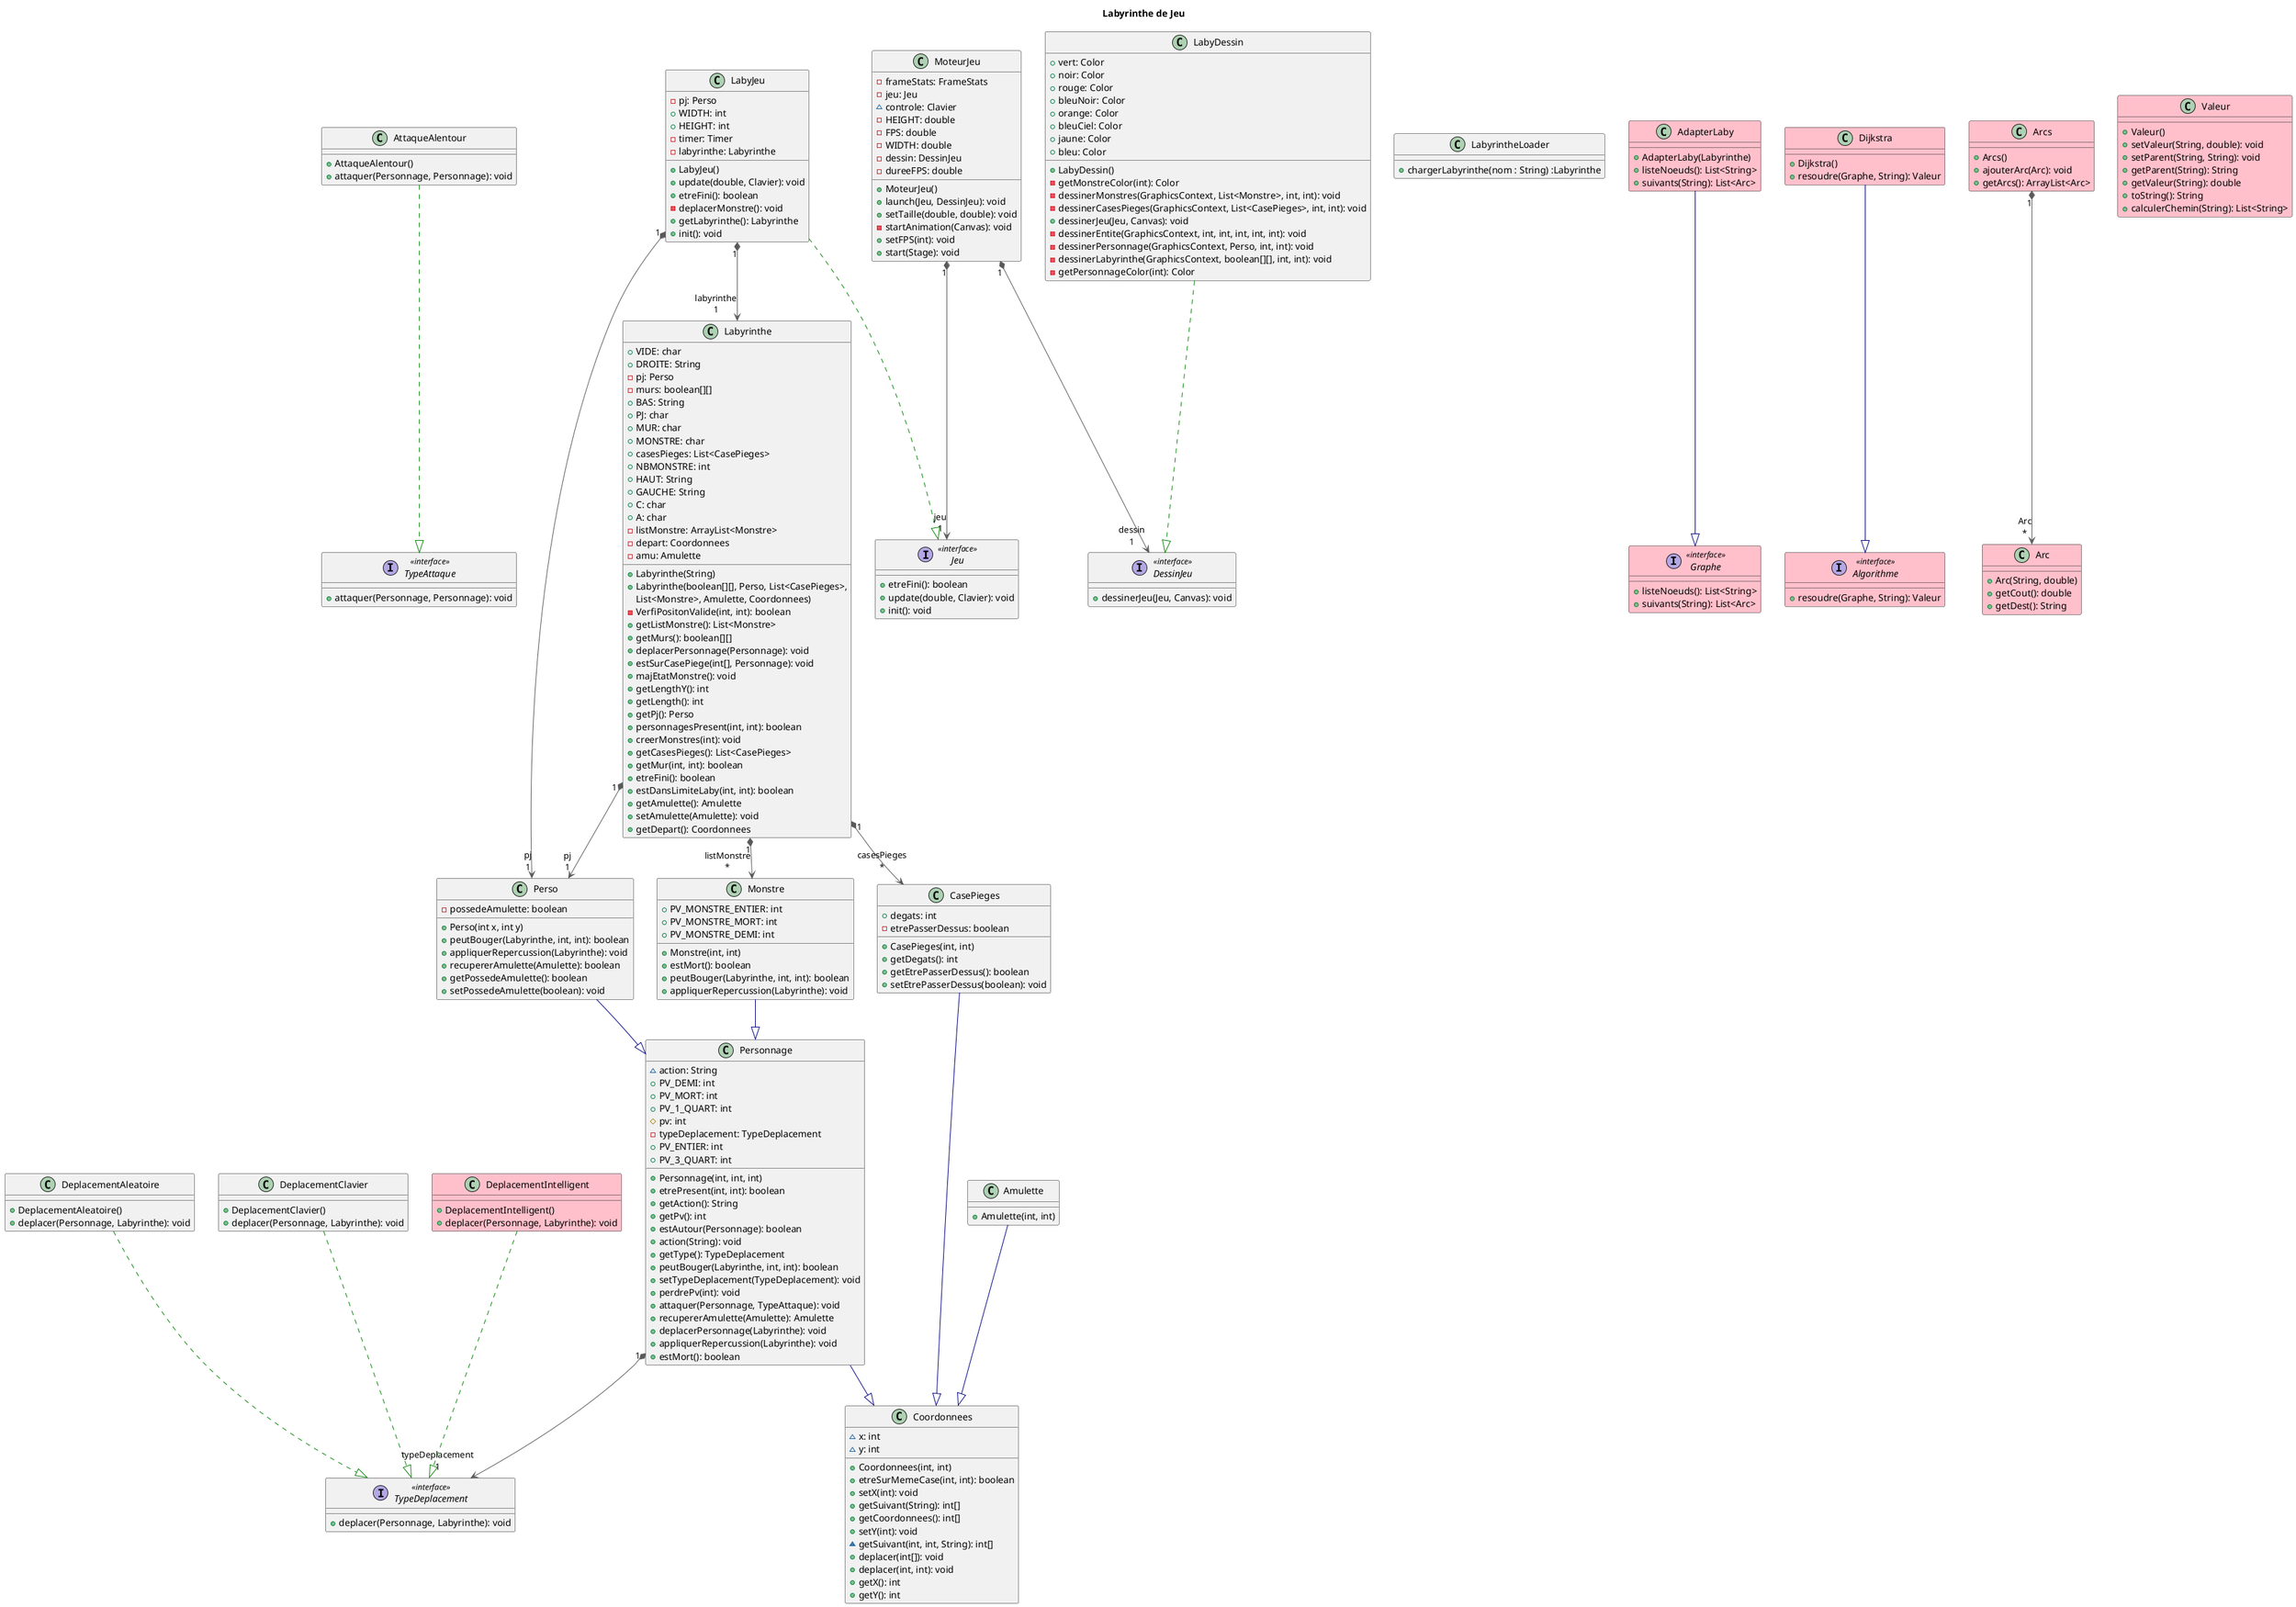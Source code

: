 @startuml
title Labyrinthe de Jeu

'''classes'''
class AttaqueAlentour {
  + AttaqueAlentour()
  + attaquer(Personnage, Personnage): void
}

class CasePieges {
  + CasePieges(int, int)
  + degats: int
  - etrePasserDessus: boolean
  + getDegats(): int
  + getEtrePasserDessus(): boolean
  + setEtrePasserDessus(boolean): void
}

class Coordonnees {
  + Coordonnees(int, int)
  ~ x: int
  ~ y: int
  + etreSurMemeCase(int, int): boolean
  + setX(int): void
  + getSuivant(String): int[]
  + getCoordonnees(): int[]
  + setY(int): void
  ~ getSuivant(int, int, String): int[]
  + deplacer(int[]): void
  + deplacer(int, int): void
  + getX(): int
  + getY(): int
}

class DeplacementAleatoire {
  + DeplacementAleatoire()
  + deplacer(Personnage, Labyrinthe): void
}

class DeplacementClavier {
  + DeplacementClavier()
  + deplacer(Personnage, Labyrinthe): void
}

class DeplacementIntelligent #pink {
  + DeplacementIntelligent()
  + deplacer(Personnage, Labyrinthe): void
}

interface DessinJeu << interface >> {
  + dessinerJeu(Jeu, Canvas): void
}

interface Jeu << interface >> {
  + etreFini(): boolean
  + update(double, Clavier): void
  + init(): void
}

class LabyDessin {
  + LabyDessin()
  + vert: Color
  + noir: Color
  + rouge: Color
  + bleuNoir: Color
  + orange: Color
  + bleuCiel: Color
  + jaune: Color
  + bleu: Color
  - getMonstreColor(int): Color
  - dessinerMonstres(GraphicsContext, List<Monstre>, int, int): void
  - dessinerCasesPieges(GraphicsContext, List<CasePieges>, int, int): void
  + dessinerJeu(Jeu, Canvas): void
  - dessinerEntite(GraphicsContext, int, int, int, int, int): void
  - dessinerPersonnage(GraphicsContext, Perso, int, int): void
  - dessinerLabyrinthe(GraphicsContext, boolean[][], int, int): void
  - getPersonnageColor(int): Color
}

class LabyJeu {
  + LabyJeu()
  - pj: Perso
  + WIDTH: int
  + HEIGHT: int
  - timer: Timer
  - labyrinthe: Labyrinthe
  + update(double, Clavier): void
  + etreFini(): boolean
  - deplacerMonstre(): void
  + getLabyrinthe(): Labyrinthe
  + init(): void
}

class LabyrintheLoader {
  + chargerLabyrinthe(nom : String) :Labyrinthe
}

class Labyrinthe {
  +Labyrinthe(String)
  +Labyrinthe(boolean[][], Perso, List<CasePieges>,
   List<Monstre>, Amulette, Coordonnees)
  +VIDE: char
  +DROITE: String
  -pj: Perso
  -murs: boolean[][]
  +BAS: String
  +PJ: char
  +MUR: char
  +MONSTRE: char
  +casesPieges: List<CasePieges>
  +NBMONSTRE: int
  +HAUT: String
  +GAUCHE: String
  +C: char
  +A: char
  -listMonstre: ArrayList<Monstre>
  -depart: Coordonnees
  -amu: Amulette
  -VerfiPositonValide(int, int): boolean
  +getListMonstre(): List<Monstre>
  +getMurs(): boolean[][]
  +deplacerPersonnage(Personnage): void
  +estSurCasePiege(int[], Personnage): void
  +majEtatMonstre(): void
  +getLengthY(): int
  +getLength(): int
  +getPj(): Perso
  +personnagesPresent(int, int): boolean
  +creerMonstres(int): void
  +getCasesPieges(): List<CasePieges>
  +getMur(int, int): boolean
  +etreFini(): boolean
  +estDansLimiteLaby(int, int): boolean
  +getAmulette(): Amulette
  +setAmulette(Amulette): void
  +getDepart(): Coordonnees
}

class Monstre {
  +Monstre(int, int)
  +PV_MONSTRE_ENTIER: int
  +PV_MONSTRE_MORT: int
  +PV_MONSTRE_DEMI: int
  +estMort(): boolean
  +peutBouger(Labyrinthe, int, int): boolean
  +appliquerRepercussion(Labyrinthe): void
}

class MoteurJeu  {
  + MoteurJeu()
  - frameStats: FrameStats
  - jeu: Jeu
  ~ controle: Clavier
  - HEIGHT: double
  - FPS: double
  - WIDTH: double
  - dessin: DessinJeu
  - dureeFPS: double
  + launch(Jeu, DessinJeu): void
  + setTaille(double, double): void
  - startAnimation(Canvas): void
  + setFPS(int): void
  + start(Stage): void
}

class Perso {
  + Perso(int x, int y)
  + peutBouger(Labyrinthe, int, int): boolean
  + appliquerRepercussion(Labyrinthe): void
  + recupererAmulette(Amulette): boolean
  + getPossedeAmulette(): boolean
  + setPossedeAmulette(boolean): void
  - possedeAmulette: boolean
}

class Personnage {
  +Personnage(int, int, int)
  ~action: String
  +PV_DEMI: int
  +PV_MORT: int
  +PV_1_QUART: int
  #pv: int
  -typeDeplacement: TypeDeplacement
  +PV_ENTIER: int
  +PV_3_QUART: int
  +etrePresent(int, int): boolean
  +getAction(): String
  +getPv(): int
  +estAutour(Personnage): boolean
  +action(String): void
  +getType(): TypeDeplacement
  +peutBouger(Labyrinthe, int, int): boolean
  +setTypeDeplacement(TypeDeplacement): void
  +perdrePv(int): void
  +attaquer(Personnage, TypeAttaque): void
  +recupererAmulette(Amulette): Amulette
  +deplacerPersonnage(Labyrinthe): void
  +appliquerRepercussion(Labyrinthe): void
  +estMort(): boolean
}

class Amulette {
  + Amulette(int, int)
}

interface TypeAttaque << interface >> {
  + attaquer(Personnage, Personnage): void
}

interface TypeDeplacement << interface >> {
  + deplacer(Personnage, Labyrinthe): void
}

'''nouvelles classes et interfaces pour le plus court chemin'''
class AdapterLaby #pink {
  + AdapterLaby(Labyrinthe)
  + listeNoeuds(): List<String>
  + suivants(String): List<Arc>
}

interface Algorithme << interface >> #pink {
  + resoudre(Graphe, String): Valeur
}

class Arc #pink{
  + Arc(String, double)
  + getCout(): double
  + getDest(): String
}

class Arcs #pink {
  + Arcs()
  + ajouterArc(Arc): void
  + getArcs(): ArrayList<Arc>
}

class Dijkstra #pink{
  + Dijkstra()
  + resoudre(Graphe, String): Valeur
}

interface Graphe << interface >> #pink{
  + listeNoeuds(): List<String>
  + suivants(String): List<Arc>
}

class Valeur #pink{
  + Valeur()
  + setValeur(String, double): void
  + setParent(String, String): void
  + getParent(String): String
  + getValeur(String): double
  + toString(): String
  + calculerChemin(String): List<String>
}

'''relations'''
AttaqueAlentour       -[#008200,dashed]-^  TypeAttaque
CasePieges            -[#000082,plain]-^  Coordonnees
DeplacementAleatoire  -[#008200,dashed]-^  TypeDeplacement
DeplacementClavier    -[#008200,dashed]-^  TypeDeplacement
DeplacementIntelligent  -[#008200,dashed]-^  TypeDeplacement
LabyDessin            -[#008200,dashed]-^  DessinJeu
LabyJeu               -[#008200,dashed]-^  Jeu
LabyJeu              "1" *-[#595959,plain]-> "labyrinthe\n1" Labyrinthe
LabyJeu              "1" *-[#595959,plain]-> "pj\n1" Perso
Labyrinthe           "1" *-[#595959,plain]-> "casesPieges\n*" CasePieges
Labyrinthe           "1" *-[#595959,plain]-> "listMonstre\n*" Monstre
Labyrinthe           "1" *-[#595959,plain]-> "pj\n1" Perso
Monstre               -[#000082,plain]-^  Personnage
MoteurJeu            "1" *-[#595959,plain]-> "dessin\n1" DessinJeu
MoteurJeu            "1" *-[#595959,plain]-> "jeu\n1" Jeu
Perso                 -[#000082,plain]-^  Personnage
Personnage            -[#000082,plain]-^  Coordonnees
Amulette            -[#000082,plain]-^  Coordonnees
Personnage           "1" *-[#595959,plain]-> "typeDeplacement\n1" TypeDeplacement
Arcs           "1" *-[#595959,plain]-> "Arc\n*" Arc
AdapterLaby           -[#000082,plain]-^  Graphe
Dijkstra              -[#000082,plain]-^  Algorithme
@enduml